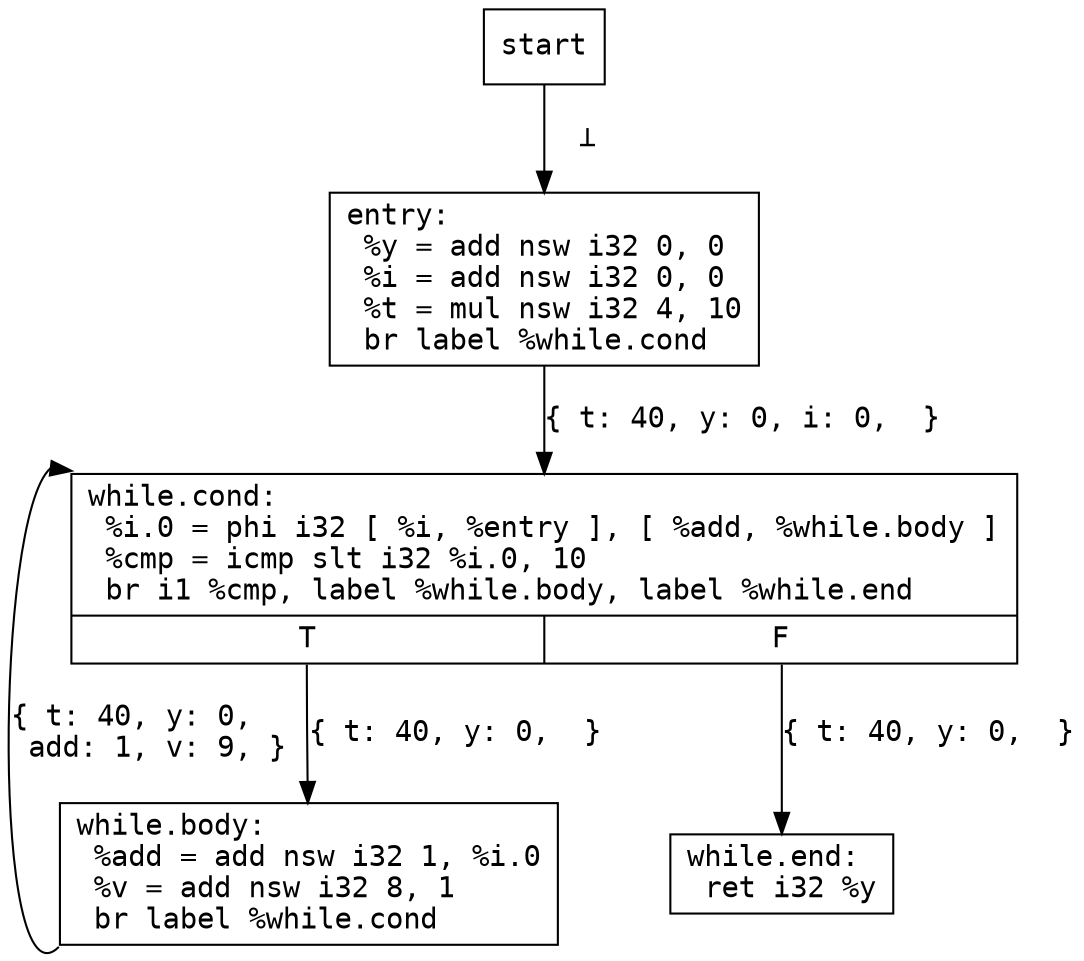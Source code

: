 digraph loopCP {
	node [shape=record,fontname="Courier"];
	edge [fontname="Courier"];

	start;
	start -> Node0x32d68b0[label="  &#8869;"];

	Node0x32d68b0 [shape=record,label="{entry:\l  %y = add nsw i32 0, 0\l  %i = add nsw i32 0, 0\l  %t = mul nsw i32 4, 10\l  br label %while.cond\l}"];
	Node0x32d68b0 -> Node0x32d6910[label="{ t: 40, y: 0, i: 0,  }"];
	
	Node0x32d6910 [shape=record,label="{while.cond:                                       \l  %i.0 = phi i32 [ %i, %entry ], [ %add, %while.body ]\l  %cmp = icmp slt i32 %i.0, 10\l  br i1 %cmp, label %while.body, label %while.end\l|{<s0>T|<s1>F}}"];

	Node0x32d6910:s0 -> Node0x32d6970[label="{ t: 40, y: 0,  }"];	
	Node0x32d6910:s1 -> Node0x32d69d0[label="{ t: 40, y: 0,  }"];

	
	Node0x32d6970 [shape=record,label="{while.body:                                       \l  %add = add nsw i32 1, %i.0\l  %v = add nsw i32 8, 1\l  br label %while.cond\l}"];

	Node0x32d6970:sw -> Node0x32d6910:nw[label="{ t: 40, y: 0,\l add: 1, v: 9, }"];
	Node0x32d69d0 [shape=record,label="{while.end:                                        \l  ret i32 %y\l}"];
}
